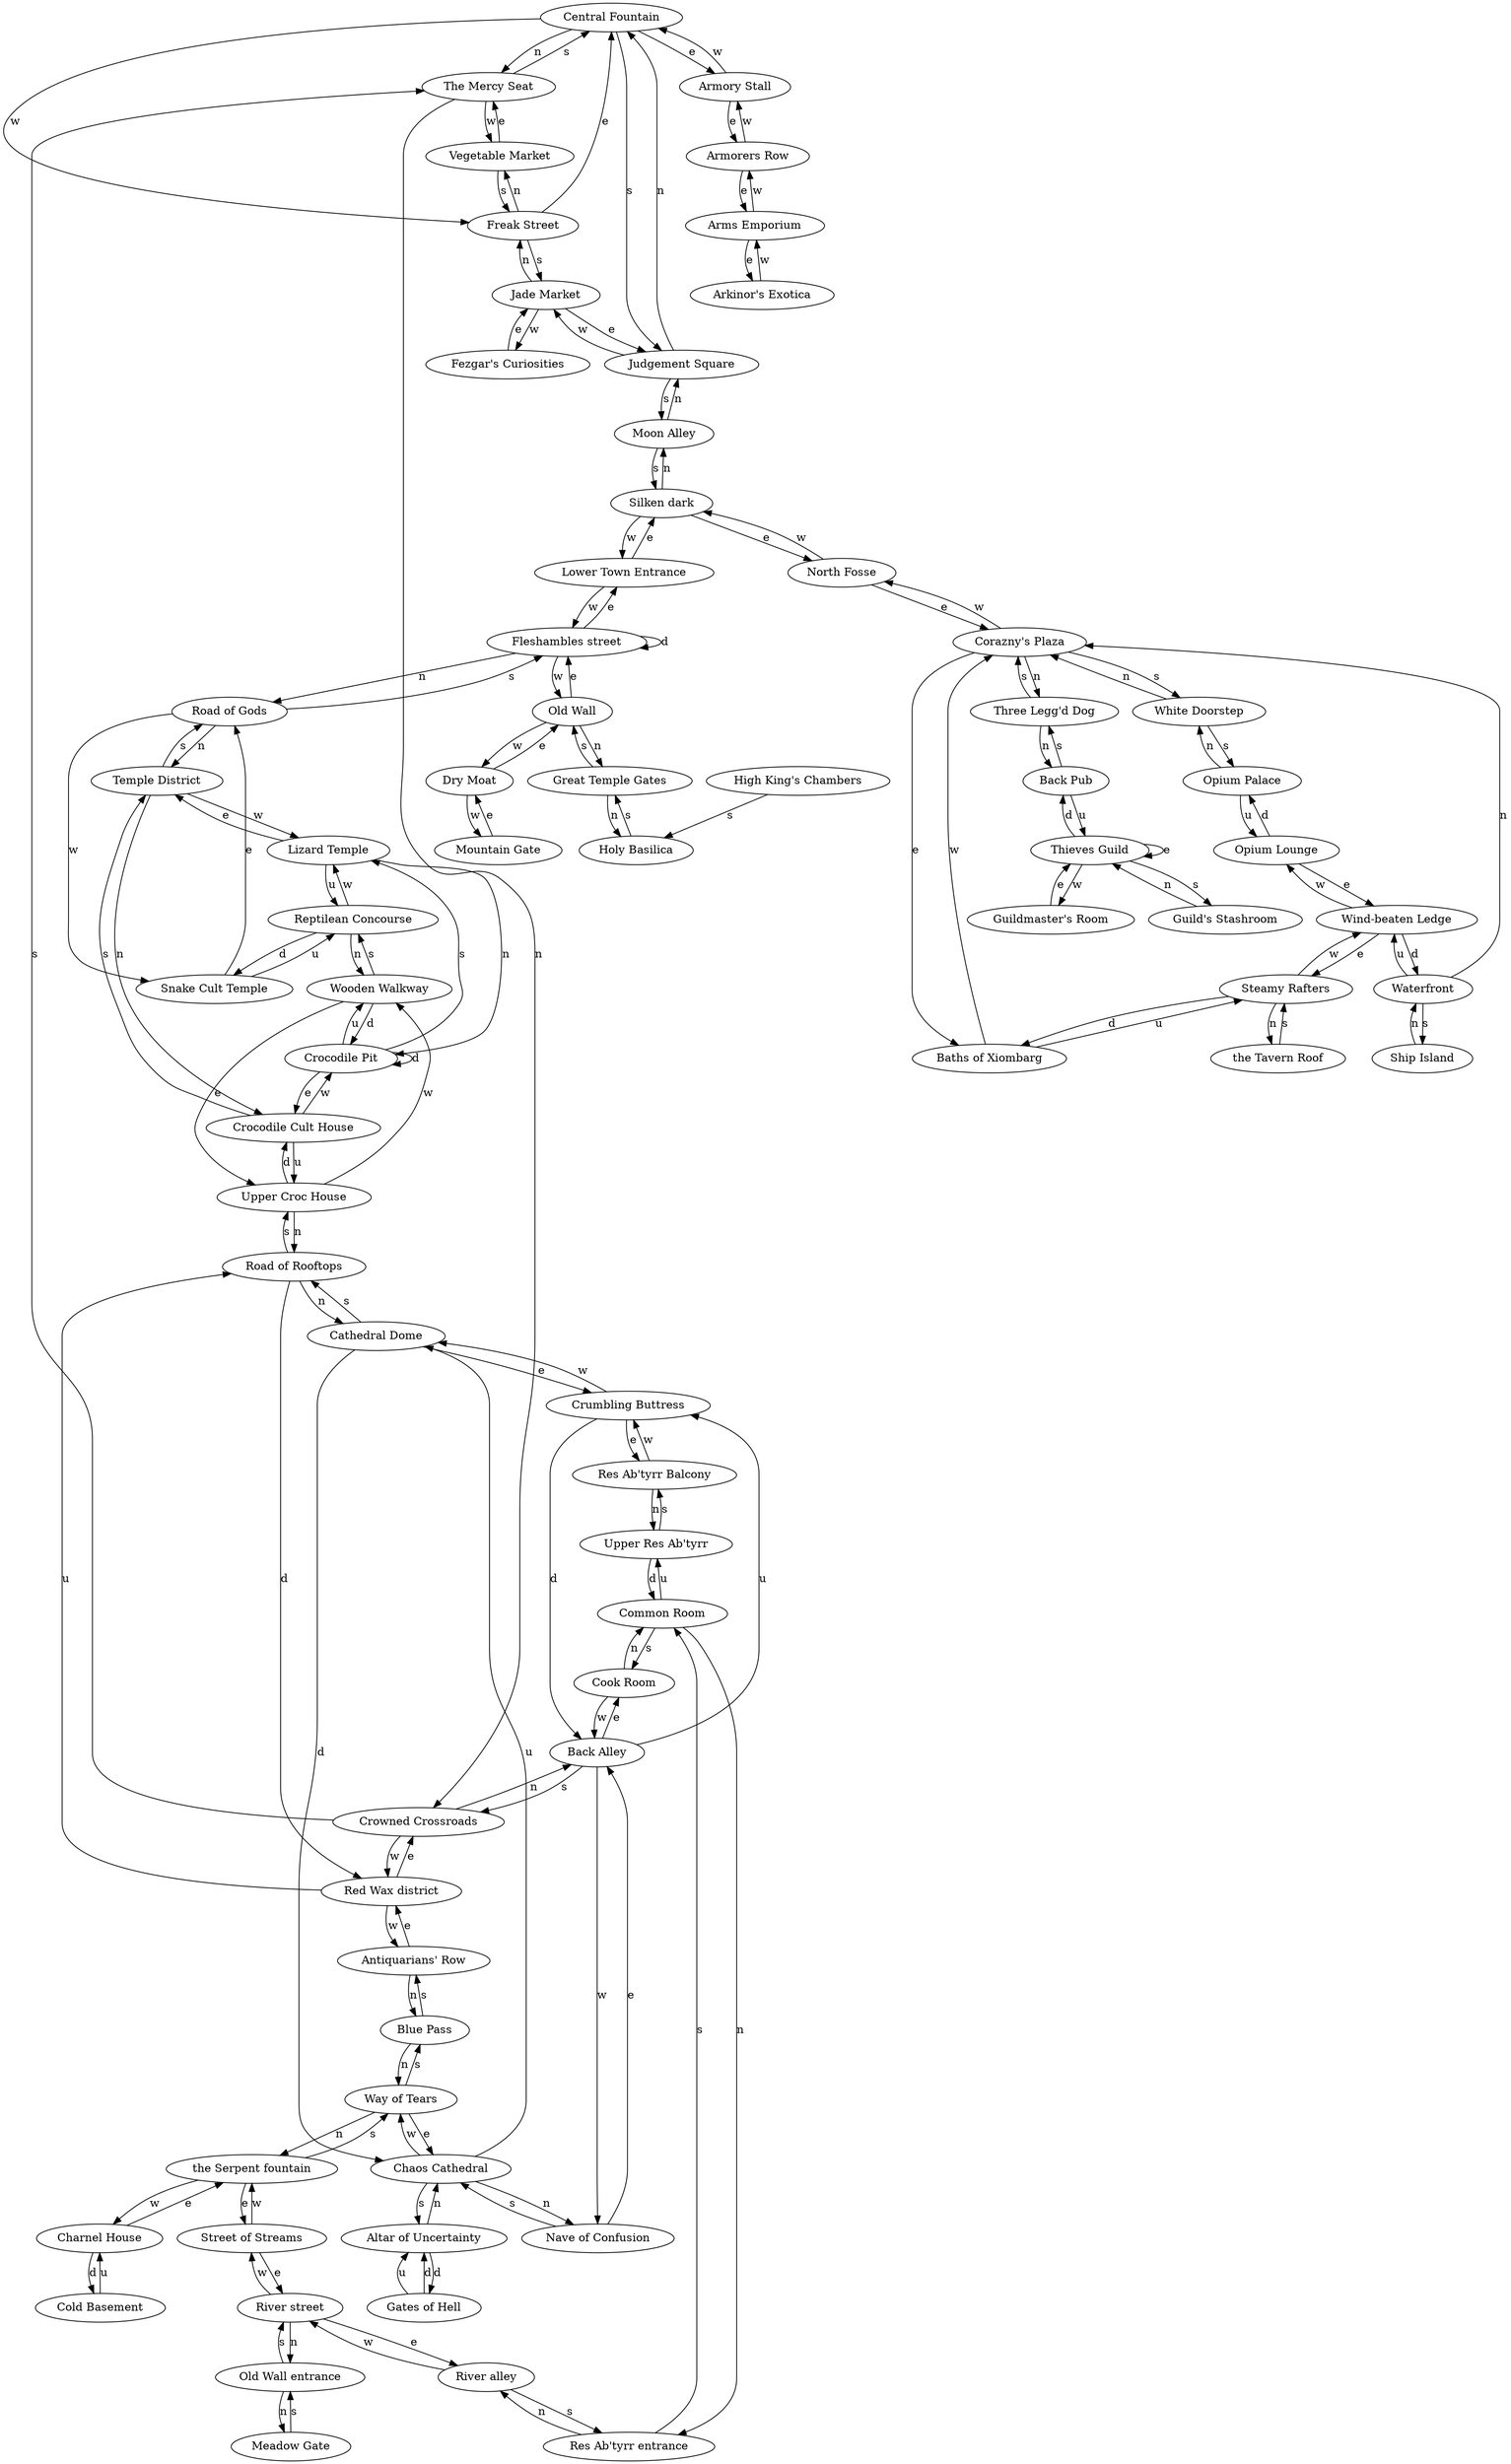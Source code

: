 digraph monster {
room_75 [label="Central Fountain"];
room_75 -> room_76 [label="n"];
room_75 -> room_84 [label="s"];
room_75 -> room_77 [label="e"];
room_75 -> room_78 [label="w"];
room_76 [label="The Mercy Seat"];
room_76 -> room_422 [label="n"];
room_76 -> room_75 [label="s"];
room_76 -> room_86 [label="w"];
room_77 [label="Armory Stall"];
room_77 -> room_418 [label="e"];
room_77 -> room_75 [label="w"];
room_78 [label="Freak Street"];
room_78 -> room_86 [label="n"];
room_78 -> room_165 [label="s"];
room_78 -> room_75 [label="e"];
room_84 [label="Judgement Square"];
room_84 -> room_75 [label="n"];
room_84 -> room_260 [label="s"];
room_84 -> room_165 [label="w"];
room_85 [label="Arms Emporium"];
room_85 -> room_102 [label="e"];
room_85 -> room_418 [label="w"];
room_86 [label="Vegetable Market"];
room_86 -> room_78 [label="s"];
room_86 -> room_76 [label="e"];
room_102 [label="Arkinor's Exotica"];
room_102 -> room_85 [label="w"];
room_165 [label="Jade Market"];
room_165 -> room_78 [label="n"];
room_165 -> room_84 [label="e"];
room_165 -> room_573 [label="w"];
room_259 [label="Great Temple Gates"];
room_259 -> room_542 [label="n"];
room_259 -> room_426 [label="s"];
room_260 [label="Moon Alley"];
room_260 -> room_84 [label="n"];
room_260 -> room_433 [label="s"];
room_261 [label="Back Pub"];
room_261 -> room_438 [label="s"];
room_261 -> room_262 [label="u"];
room_262 [label="Thieves Guild"];
room_262 -> room_723 [label="s"];
room_262 -> room_262 [label="e"];
room_262 -> room_398 [label="w"];
room_262 -> room_261 [label="d"];
room_363 [label="Cold Basement"];
room_363 -> room_423 [label="u"];
room_376 [label="Upper Res Ab'tyrr"];
room_376 -> room_377 [label="s"];
room_376 -> room_429 [label="d"];
room_377 [label="Res Ab'tyrr Balcony"];
room_377 -> room_376 [label="n"];
room_377 -> room_382 [label="w"];
room_378 [label="Chaos Cathedral"];
room_378 -> room_380 [label="n"];
room_378 -> room_379 [label="s"];
room_378 -> room_417 [label="w"];
room_378 -> room_381 [label="u"];
room_379 [label="Altar of Uncertainty"];
room_379 -> room_378 [label="n"];
room_379 -> room_577 [label="d"];
room_380 [label="Nave of Confusion"];
room_380 -> room_378 [label="s"];
room_380 -> room_432 [label="e"];
room_381 [label="Cathedral Dome"];
room_381 -> room_394 [label="s"];
room_381 -> room_382 [label="e"];
room_381 -> room_378 [label="d"];
room_382 [label="Crumbling Buttress"];
room_382 -> room_377 [label="e"];
room_382 -> room_381 [label="w"];
room_382 -> room_432 [label="d"];
room_383 [label="Road of Gods"];
room_383 -> room_384 [label="n"];
room_383 -> room_425 [label="s"];
room_383 -> room_387 [label="w"];
room_384 [label="Temple District"];
room_384 -> room_385 [label="n"];
room_384 -> room_383 [label="s"];
room_384 -> room_386 [label="w"];
room_385 [label="Crocodile Cult House"];
room_385 -> room_384 [label="s"];
room_385 -> room_388 [label="w"];
room_385 -> room_395 [label="u"];
room_386 [label="Lizard Temple"];
room_386 -> room_388 [label="n"];
room_386 -> room_384 [label="e"];
room_386 -> room_397 [label="u"];
room_387 [label="Snake Cult Temple"];
room_387 -> room_383 [label="e"];
room_387 -> room_397 [label="u"];
room_388 [label="Crocodile Pit"];
room_388 -> room_386 [label="s"];
room_388 -> room_385 [label="e"];
room_388 -> room_396 [label="u"];
room_388 -> room_388 [label="d"];
room_389 [label="White Doorstep"];
room_389 -> room_713 [label="n"];
room_389 -> room_390 [label="s"];
room_390 [label="Opium Palace"];
room_390 -> room_389 [label="n"];
room_390 -> room_391 [label="u"];
room_391 [label="Opium Lounge"];
room_391 -> room_399 [label="e"];
room_391 -> room_390 [label="d"];
room_392 [label="Baths of Xiombarg"];
room_392 -> room_713 [label="w"];
room_392 -> room_393 [label="u"];
room_393 [label="Steamy Rafters"];
room_393 -> room_405 [label="n"];
room_393 -> room_399 [label="w"];
room_393 -> room_392 [label="d"];
room_394 [label="Road of Rooftops"];
room_394 -> room_381 [label="n"];
room_394 -> room_395 [label="s"];
room_394 -> room_421 [label="d"];
room_395 [label="Upper Croc House"];
room_395 -> room_394 [label="n"];
room_395 -> room_396 [label="w"];
room_395 -> room_385 [label="d"];
room_396 [label="Wooden Walkway"];
room_396 -> room_397 [label="s"];
room_396 -> room_395 [label="e"];
room_396 -> room_388 [label="d"];
room_397 [label="Reptilean Concourse"];
room_397 -> room_396 [label="n"];
room_397 -> room_386 [label="w"];
room_397 -> room_387 [label="d"];
room_398 [label="Guildmaster's Room"];
room_398 -> room_262 [label="e"];
room_399 [label="Wind-beaten Ledge"];
room_399 -> room_393 [label="e"];
room_399 -> room_391 [label="w"];
room_399 -> room_435 [label="d"];
room_405 [label="the Tavern Roof"];
room_405 -> room_393 [label="s"];
room_409 [label="Meadow Gate"];
room_409 -> room_410 [label="s"];
room_410 [label="Old Wall entrance"];
room_410 -> room_409 [label="n"];
room_410 -> room_411 [label="s"];
room_411 [label="River street"];
room_411 -> room_410 [label="n"];
room_411 -> room_412 [label="e"];
room_411 -> room_415 [label="w"];
room_412 [label="River alley"];
room_412 -> room_414 [label="s"];
room_412 -> room_411 [label="w"];
room_414 [label="Res Ab'tyrr entrance"];
room_414 -> room_412 [label="n"];
room_414 -> room_429 [label="s"];
room_415 [label="Street of Streams"];
room_415 -> room_411 [label="e"];
room_415 -> room_416 [label="w"];
room_416 [label="the Serpent fountain"];
room_416 -> room_417 [label="s"];
room_416 -> room_415 [label="e"];
room_416 -> room_423 [label="w"];
room_417 [label="Way of Tears"];
room_417 -> room_416 [label="n"];
room_417 -> room_419 [label="s"];
room_417 -> room_378 [label="e"];
room_418 [label="Armorers Row"];
room_418 -> room_85 [label="e"];
room_418 -> room_77 [label="w"];
room_419 [label="Blue Pass"];
room_419 -> room_417 [label="n"];
room_419 -> room_420 [label="s"];
room_420 [label="Antiquarians' Row"];
room_420 -> room_419 [label="n"];
room_420 -> room_421 [label="e"];
room_421 [label="Red Wax district"];
room_421 -> room_422 [label="e"];
room_421 -> room_420 [label="w"];
room_421 -> room_394 [label="u"];
room_422 [label="Crowned Crossroads"];
room_422 -> room_432 [label="n"];
room_422 -> room_76 [label="s"];
room_422 -> room_421 [label="w"];
room_423 [label="Charnel House"];
room_423 -> room_416 [label="e"];
room_423 -> room_363 [label="d"];
room_424 [label="Lower Town Entrance"];
room_424 -> room_433 [label="e"];
room_424 -> room_425 [label="w"];
room_425 [label="Fleshambles street"];
room_425 -> room_383 [label="n"];
room_425 -> room_424 [label="e"];
room_425 -> room_426 [label="w"];
room_425 -> room_425 [label="d"];
room_426 [label="Old Wall"];
room_426 -> room_259 [label="n"];
room_426 -> room_425 [label="e"];
room_426 -> room_427 [label="w"];
room_427 [label="Dry Moat"];
room_427 -> room_426 [label="e"];
room_427 -> room_428 [label="w"];
room_428 [label="Mountain Gate"];
room_428 -> room_427 [label="e"];
room_429 [label="Common Room"];
room_429 -> room_414 [label="n"];
room_429 -> room_431 [label="s"];
room_429 -> room_376 [label="u"];
room_431 [label="Cook Room"];
room_431 -> room_429 [label="n"];
room_431 -> room_432 [label="w"];
room_432 [label="Back Alley"];
room_432 -> room_422 [label="s"];
room_432 -> room_431 [label="e"];
room_432 -> room_380 [label="w"];
room_432 -> room_382 [label="u"];
room_433 [label="Silken dark"];
room_433 -> room_260 [label="n"];
room_433 -> room_434 [label="e"];
room_433 -> room_424 [label="w"];
room_434 [label="North Fosse"];
room_434 -> room_713 [label="e"];
room_434 -> room_433 [label="w"];
room_435 [label="Waterfront"];
room_435 -> room_713 [label="n"];
room_435 -> room_436 [label="s"];
room_435 -> room_399 [label="u"];
room_436 [label="Ship Island"];
room_436 -> room_435 [label="n"];
room_438 [label="Three Legg'd Dog"];
room_438 -> room_261 [label="n"];
room_438 -> room_713 [label="s"];
room_542 [label="Holy Basilica"];
room_542 -> room_259 [label="s"];
room_573 [label="Fezgar's Curiosities"];
room_573 -> room_165 [label="e"];
room_576 [label="High King's Chambers"];
room_576 -> room_542 [label="s"];
room_577 [label="Gates of Hell"];
room_577 -> room_379 [label="u"];
room_577 -> room_379 [label="d"];
room_713 [label="Corazny's Plaza"];
room_713 -> room_438 [label="n"];
room_713 -> room_389 [label="s"];
room_713 -> room_392 [label="e"];
room_713 -> room_434 [label="w"];
room_723 [label="Guild's Stashroom"];
room_723 -> room_262 [label="n"];
}
